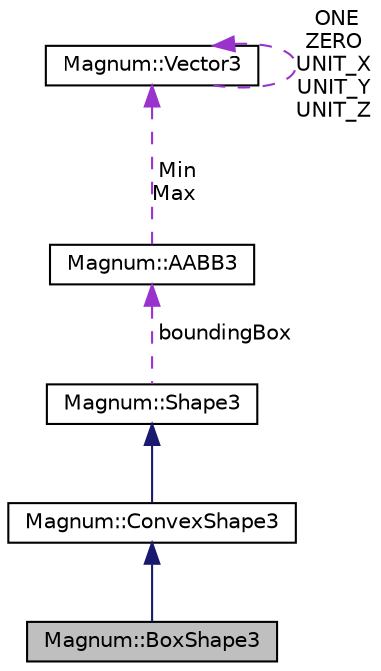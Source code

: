 digraph "Magnum::BoxShape3"
{
  edge [fontname="Helvetica",fontsize="10",labelfontname="Helvetica",labelfontsize="10"];
  node [fontname="Helvetica",fontsize="10",shape=record];
  Node1 [label="Magnum::BoxShape3",height=0.2,width=0.4,color="black", fillcolor="grey75", style="filled", fontcolor="black"];
  Node2 -> Node1 [dir="back",color="midnightblue",fontsize="10",style="solid"];
  Node2 [label="Magnum::ConvexShape3",height=0.2,width=0.4,color="black", fillcolor="white", style="filled",URL="$class_magnum_1_1_convex_shape3.html",tooltip="ConvexShape3. "];
  Node3 -> Node2 [dir="back",color="midnightblue",fontsize="10",style="solid"];
  Node3 [label="Magnum::Shape3",height=0.2,width=0.4,color="black", fillcolor="white", style="filled",URL="$class_magnum_1_1_shape3.html",tooltip="Shape3. "];
  Node4 -> Node3 [dir="back",color="darkorchid3",fontsize="10",style="dashed",label=" boundingBox" ];
  Node4 [label="Magnum::AABB3",height=0.2,width=0.4,color="black", fillcolor="white", style="filled",URL="$class_magnum_1_1_a_a_b_b3.html"];
  Node5 -> Node4 [dir="back",color="darkorchid3",fontsize="10",style="dashed",label=" Min\nMax" ];
  Node5 [label="Magnum::Vector3",height=0.2,width=0.4,color="black", fillcolor="white", style="filled",URL="$class_magnum_1_1_vector3.html"];
  Node5 -> Node5 [dir="back",color="darkorchid3",fontsize="10",style="dashed",label=" ONE\nZERO\nUNIT_X\nUNIT_Y\nUNIT_Z" ];
}
